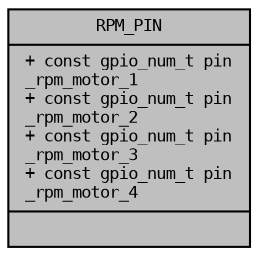 digraph "RPM_PIN"
{
 // LATEX_PDF_SIZE
  bgcolor="transparent";
  edge [fontname="DejaVuSansMono",fontsize="8",labelfontname="DejaVuSansMono",labelfontsize="8"];
  node [fontname="DejaVuSansMono",fontsize="8",shape=record];
  Node1 [label="{RPM_PIN\n|+ const gpio_num_t pin\l_rpm_motor_1\l+ const gpio_num_t pin\l_rpm_motor_2\l+ const gpio_num_t pin\l_rpm_motor_3\l+ const gpio_num_t pin\l_rpm_motor_4\l|}",height=0.2,width=0.4,color="black", fillcolor="grey75", style="filled", fontcolor="black",tooltip="Pinos de contadores de RPM."];
}
